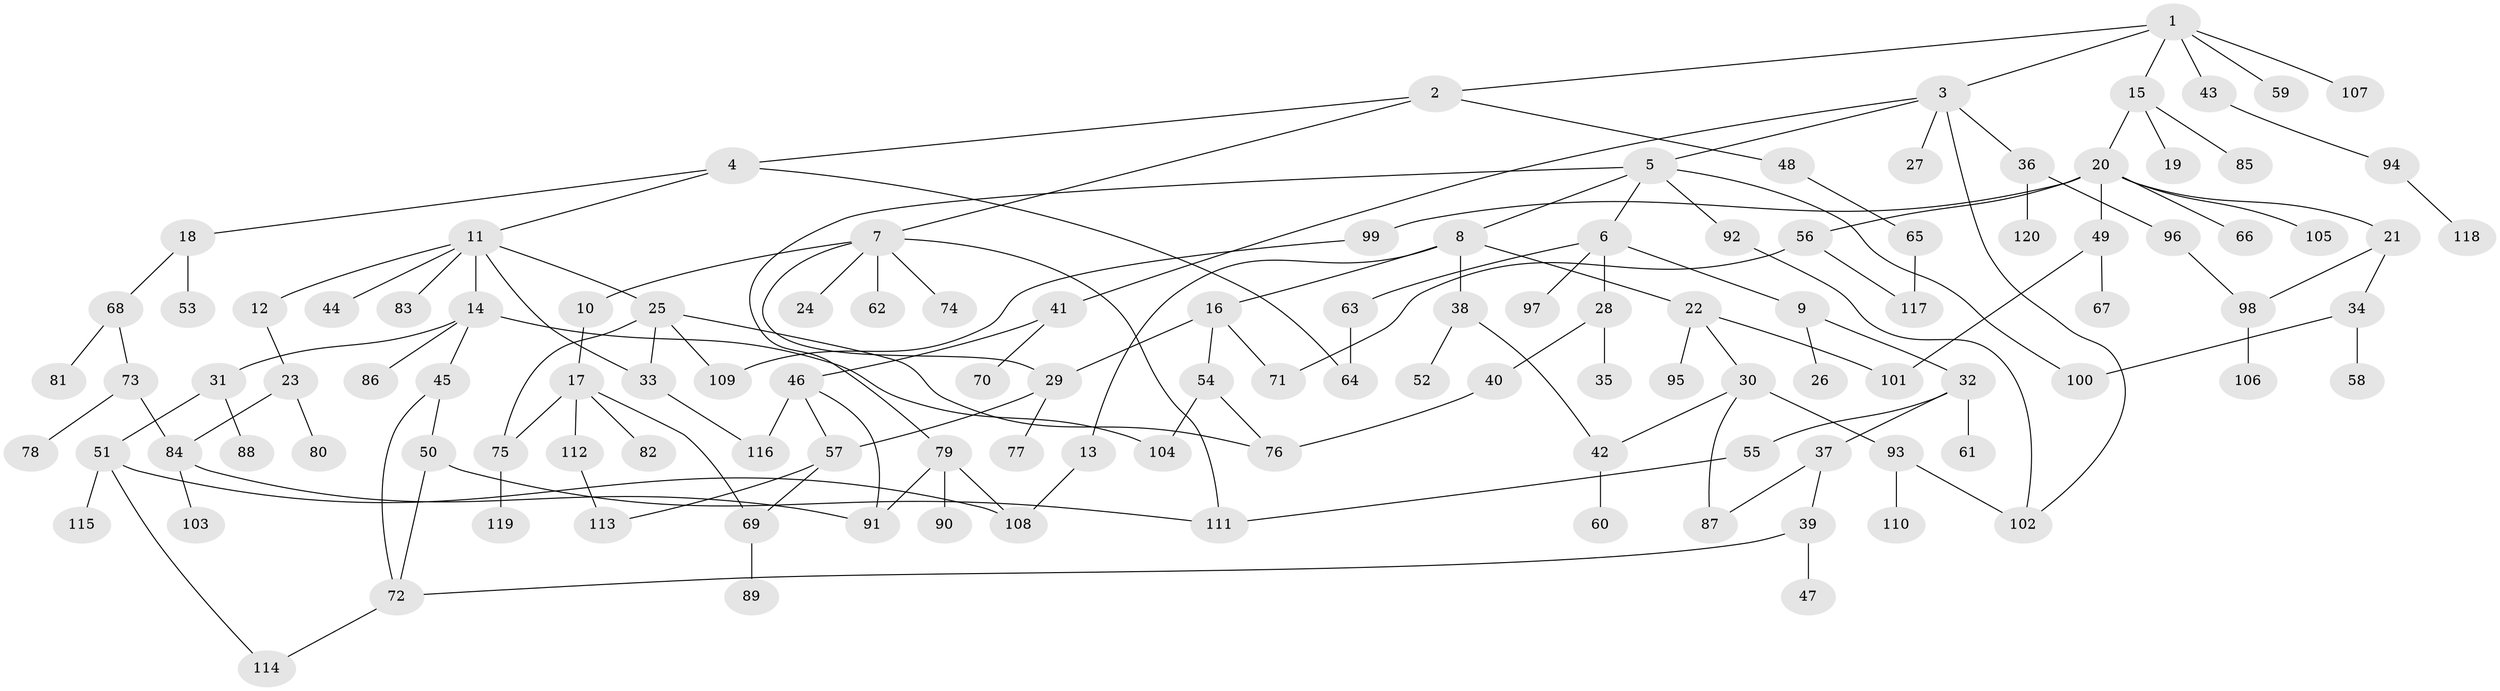 // coarse degree distribution, {8: 0.0125, 6: 0.075, 7: 0.0375, 5: 0.0875, 2: 0.275, 4: 0.0375, 1: 0.3125, 3: 0.1625}
// Generated by graph-tools (version 1.1) at 2025/23/03/03/25 07:23:34]
// undirected, 120 vertices, 150 edges
graph export_dot {
graph [start="1"]
  node [color=gray90,style=filled];
  1;
  2;
  3;
  4;
  5;
  6;
  7;
  8;
  9;
  10;
  11;
  12;
  13;
  14;
  15;
  16;
  17;
  18;
  19;
  20;
  21;
  22;
  23;
  24;
  25;
  26;
  27;
  28;
  29;
  30;
  31;
  32;
  33;
  34;
  35;
  36;
  37;
  38;
  39;
  40;
  41;
  42;
  43;
  44;
  45;
  46;
  47;
  48;
  49;
  50;
  51;
  52;
  53;
  54;
  55;
  56;
  57;
  58;
  59;
  60;
  61;
  62;
  63;
  64;
  65;
  66;
  67;
  68;
  69;
  70;
  71;
  72;
  73;
  74;
  75;
  76;
  77;
  78;
  79;
  80;
  81;
  82;
  83;
  84;
  85;
  86;
  87;
  88;
  89;
  90;
  91;
  92;
  93;
  94;
  95;
  96;
  97;
  98;
  99;
  100;
  101;
  102;
  103;
  104;
  105;
  106;
  107;
  108;
  109;
  110;
  111;
  112;
  113;
  114;
  115;
  116;
  117;
  118;
  119;
  120;
  1 -- 2;
  1 -- 3;
  1 -- 15;
  1 -- 43;
  1 -- 59;
  1 -- 107;
  2 -- 4;
  2 -- 7;
  2 -- 48;
  3 -- 5;
  3 -- 27;
  3 -- 36;
  3 -- 41;
  3 -- 102;
  4 -- 11;
  4 -- 18;
  4 -- 64;
  5 -- 6;
  5 -- 8;
  5 -- 79;
  5 -- 92;
  5 -- 100;
  6 -- 9;
  6 -- 28;
  6 -- 63;
  6 -- 97;
  7 -- 10;
  7 -- 24;
  7 -- 62;
  7 -- 74;
  7 -- 29;
  7 -- 111;
  8 -- 13;
  8 -- 16;
  8 -- 22;
  8 -- 38;
  9 -- 26;
  9 -- 32;
  10 -- 17;
  11 -- 12;
  11 -- 14;
  11 -- 25;
  11 -- 33;
  11 -- 44;
  11 -- 83;
  12 -- 23;
  13 -- 108;
  14 -- 31;
  14 -- 45;
  14 -- 86;
  14 -- 104;
  15 -- 19;
  15 -- 20;
  15 -- 85;
  16 -- 29;
  16 -- 54;
  16 -- 71;
  17 -- 69;
  17 -- 82;
  17 -- 112;
  17 -- 75;
  18 -- 53;
  18 -- 68;
  20 -- 21;
  20 -- 49;
  20 -- 56;
  20 -- 66;
  20 -- 99;
  20 -- 105;
  21 -- 34;
  21 -- 98;
  22 -- 30;
  22 -- 95;
  22 -- 101;
  23 -- 80;
  23 -- 84;
  25 -- 75;
  25 -- 109;
  25 -- 33;
  25 -- 76;
  28 -- 35;
  28 -- 40;
  29 -- 77;
  29 -- 57;
  30 -- 42;
  30 -- 87;
  30 -- 93;
  31 -- 51;
  31 -- 88;
  32 -- 37;
  32 -- 55;
  32 -- 61;
  33 -- 116;
  34 -- 58;
  34 -- 100;
  36 -- 96;
  36 -- 120;
  37 -- 39;
  37 -- 87;
  38 -- 52;
  38 -- 42;
  39 -- 47;
  39 -- 72;
  40 -- 76;
  41 -- 46;
  41 -- 70;
  42 -- 60;
  43 -- 94;
  45 -- 50;
  45 -- 72;
  46 -- 57;
  46 -- 91;
  46 -- 116;
  48 -- 65;
  49 -- 67;
  49 -- 101;
  50 -- 72;
  50 -- 111;
  51 -- 114;
  51 -- 115;
  51 -- 108;
  54 -- 104;
  54 -- 76;
  55 -- 111;
  56 -- 71;
  56 -- 117;
  57 -- 113;
  57 -- 69;
  63 -- 64;
  65 -- 117;
  68 -- 73;
  68 -- 81;
  69 -- 89;
  72 -- 114;
  73 -- 78;
  73 -- 84;
  75 -- 119;
  79 -- 90;
  79 -- 91;
  79 -- 108;
  84 -- 103;
  84 -- 91;
  92 -- 102;
  93 -- 110;
  93 -- 102;
  94 -- 118;
  96 -- 98;
  98 -- 106;
  99 -- 109;
  112 -- 113;
}
